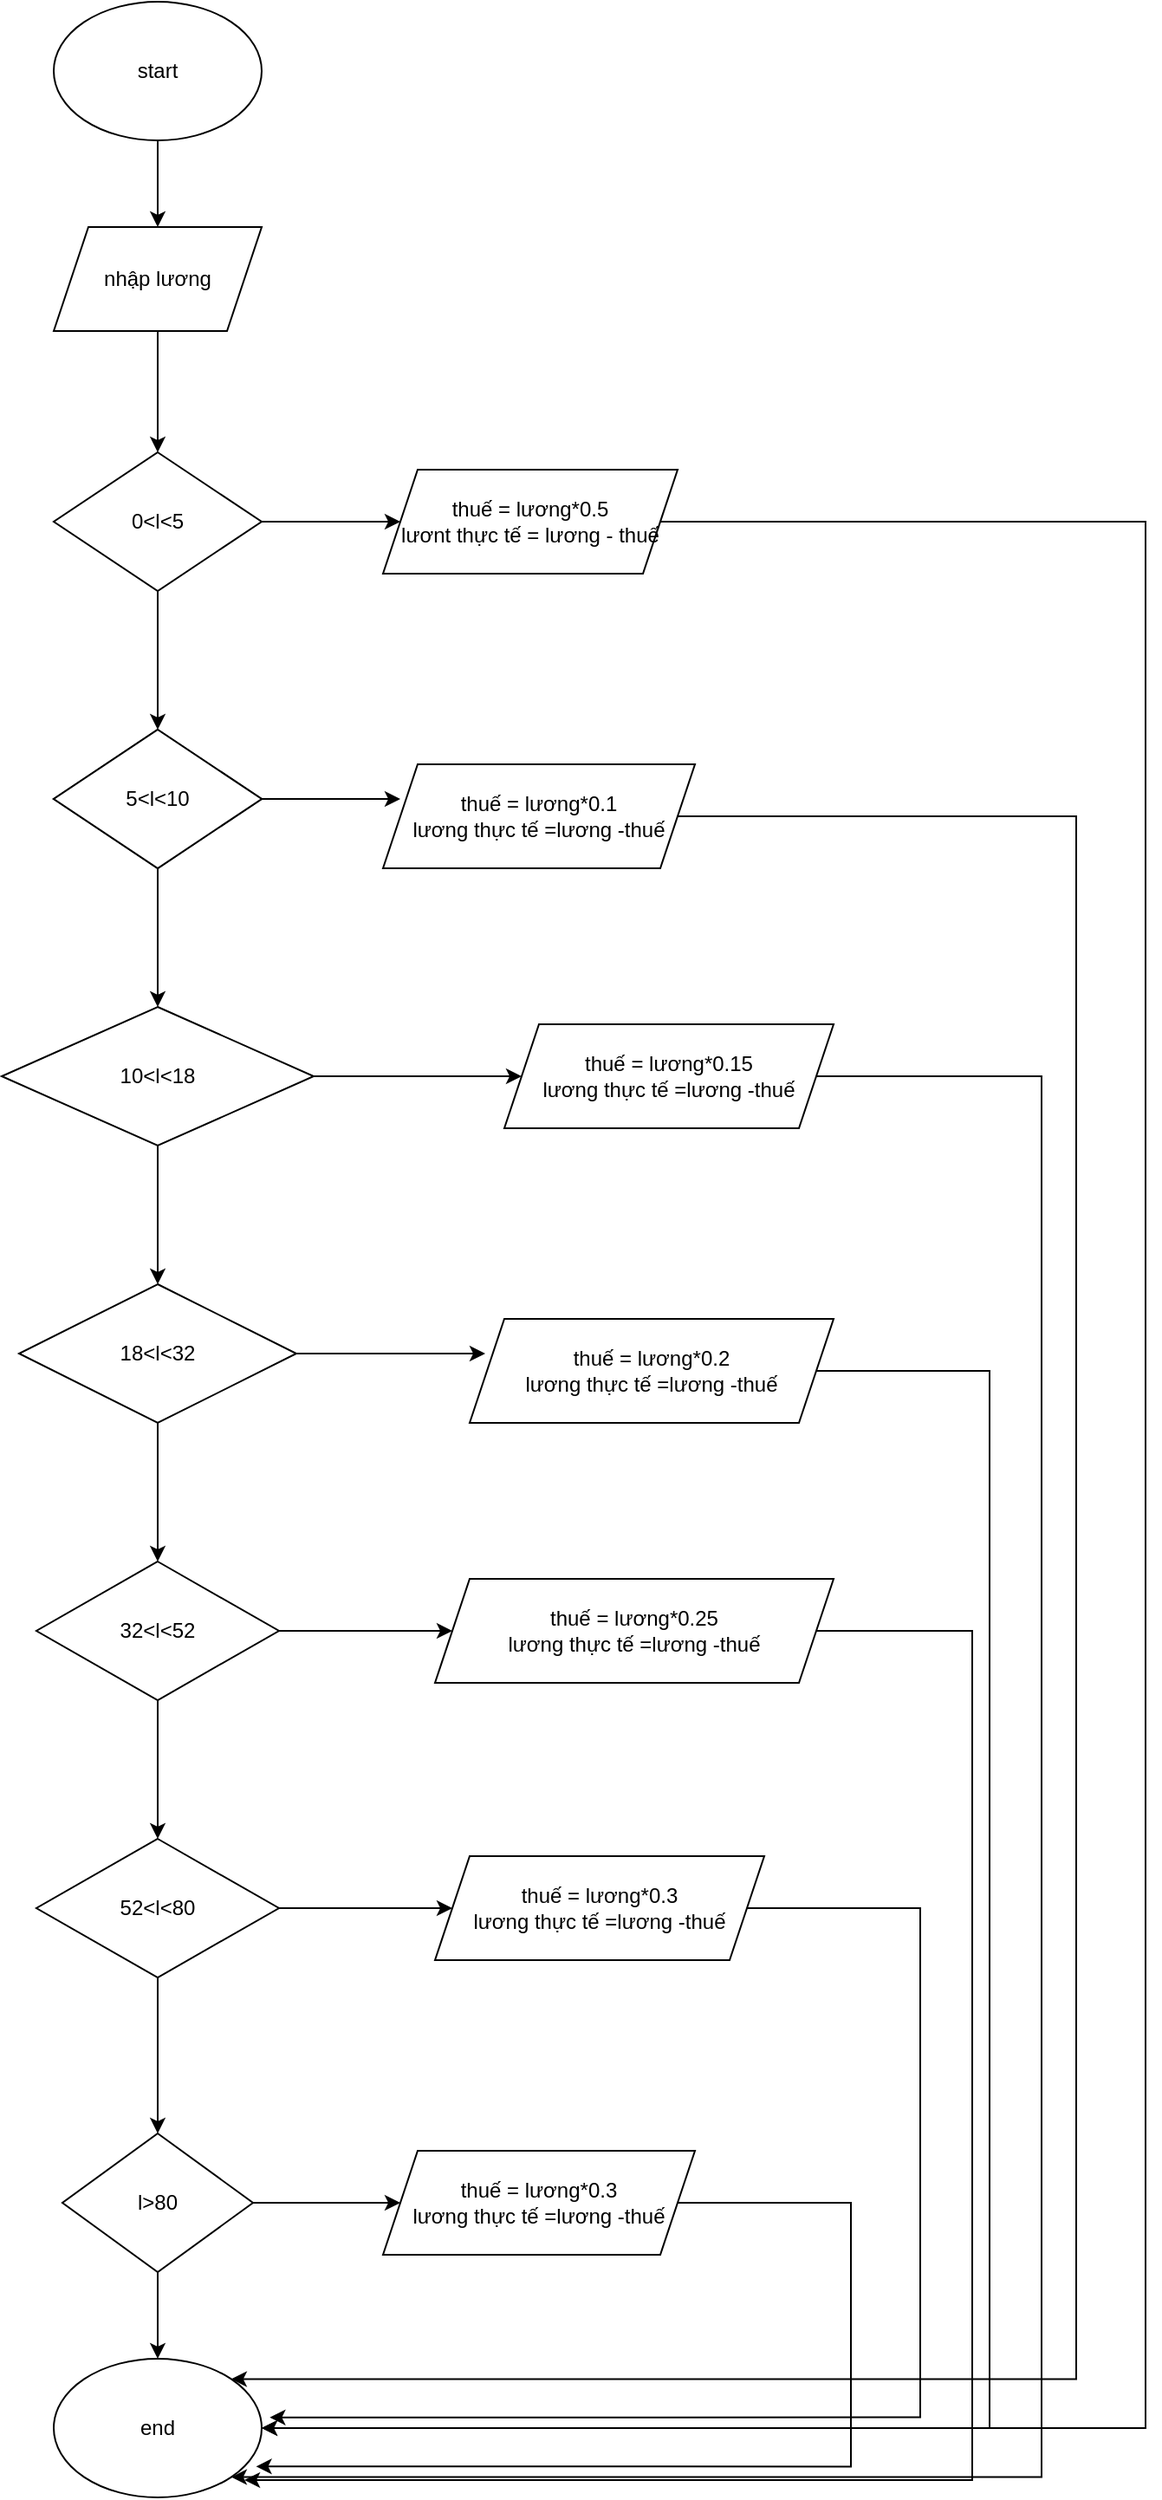 <mxfile version="22.0.3" type="device">
  <diagram name="Trang-1" id="wxNzTAk28ykf4LgzRhvq">
    <mxGraphModel dx="898" dy="543" grid="1" gridSize="10" guides="1" tooltips="1" connect="1" arrows="1" fold="1" page="1" pageScale="1" pageWidth="1169" pageHeight="1654" math="0" shadow="0">
      <root>
        <mxCell id="0" />
        <mxCell id="1" parent="0" />
        <mxCell id="v54T6xPFnGA2U_vexo2_-3" value="" style="edgeStyle=orthogonalEdgeStyle;rounded=0;orthogonalLoop=1;jettySize=auto;html=1;" edge="1" parent="1" source="v54T6xPFnGA2U_vexo2_-1" target="v54T6xPFnGA2U_vexo2_-2">
          <mxGeometry relative="1" as="geometry" />
        </mxCell>
        <mxCell id="v54T6xPFnGA2U_vexo2_-1" value="start" style="ellipse;whiteSpace=wrap;html=1;" vertex="1" parent="1">
          <mxGeometry x="430" y="150" width="120" height="80" as="geometry" />
        </mxCell>
        <mxCell id="v54T6xPFnGA2U_vexo2_-5" value="" style="edgeStyle=orthogonalEdgeStyle;rounded=0;orthogonalLoop=1;jettySize=auto;html=1;" edge="1" parent="1" source="v54T6xPFnGA2U_vexo2_-2" target="v54T6xPFnGA2U_vexo2_-4">
          <mxGeometry relative="1" as="geometry" />
        </mxCell>
        <mxCell id="v54T6xPFnGA2U_vexo2_-2" value="nhập lương" style="shape=parallelogram;perimeter=parallelogramPerimeter;whiteSpace=wrap;html=1;fixedSize=1;" vertex="1" parent="1">
          <mxGeometry x="430" y="280" width="120" height="60" as="geometry" />
        </mxCell>
        <mxCell id="v54T6xPFnGA2U_vexo2_-7" value="" style="edgeStyle=orthogonalEdgeStyle;rounded=0;orthogonalLoop=1;jettySize=auto;html=1;" edge="1" parent="1" source="v54T6xPFnGA2U_vexo2_-4">
          <mxGeometry relative="1" as="geometry">
            <mxPoint x="630" y="450" as="targetPoint" />
          </mxGeometry>
        </mxCell>
        <mxCell id="v54T6xPFnGA2U_vexo2_-10" value="" style="edgeStyle=orthogonalEdgeStyle;rounded=0;orthogonalLoop=1;jettySize=auto;html=1;" edge="1" parent="1" source="v54T6xPFnGA2U_vexo2_-4" target="v54T6xPFnGA2U_vexo2_-9">
          <mxGeometry relative="1" as="geometry" />
        </mxCell>
        <mxCell id="v54T6xPFnGA2U_vexo2_-4" value="0&amp;lt;l&amp;lt;5" style="rhombus;whiteSpace=wrap;html=1;" vertex="1" parent="1">
          <mxGeometry x="430" y="410" width="120" height="80" as="geometry" />
        </mxCell>
        <mxCell id="v54T6xPFnGA2U_vexo2_-41" style="edgeStyle=orthogonalEdgeStyle;rounded=0;orthogonalLoop=1;jettySize=auto;html=1;exitX=1;exitY=0.5;exitDx=0;exitDy=0;entryX=1;entryY=0.5;entryDx=0;entryDy=0;" edge="1" parent="1" source="v54T6xPFnGA2U_vexo2_-8" target="v54T6xPFnGA2U_vexo2_-39">
          <mxGeometry relative="1" as="geometry">
            <Array as="points">
              <mxPoint x="1060" y="450" />
              <mxPoint x="1060" y="1550" />
            </Array>
          </mxGeometry>
        </mxCell>
        <mxCell id="v54T6xPFnGA2U_vexo2_-8" value="thuế = lương*0.5&lt;br&gt;lươnt thực tế = lương - thuế" style="shape=parallelogram;perimeter=parallelogramPerimeter;whiteSpace=wrap;html=1;fixedSize=1;" vertex="1" parent="1">
          <mxGeometry x="620" y="420" width="170" height="60" as="geometry" />
        </mxCell>
        <mxCell id="v54T6xPFnGA2U_vexo2_-12" value="" style="edgeStyle=orthogonalEdgeStyle;rounded=0;orthogonalLoop=1;jettySize=auto;html=1;" edge="1" parent="1" source="v54T6xPFnGA2U_vexo2_-9">
          <mxGeometry relative="1" as="geometry">
            <mxPoint x="490" y="730" as="targetPoint" />
          </mxGeometry>
        </mxCell>
        <mxCell id="v54T6xPFnGA2U_vexo2_-9" value="0&amp;lt;l&amp;lt;5" style="rhombus;whiteSpace=wrap;html=1;" vertex="1" parent="1">
          <mxGeometry x="430" y="570" width="120" height="80" as="geometry" />
        </mxCell>
        <mxCell id="v54T6xPFnGA2U_vexo2_-15" value="" style="edgeStyle=orthogonalEdgeStyle;rounded=0;orthogonalLoop=1;jettySize=auto;html=1;" edge="1" parent="1" source="v54T6xPFnGA2U_vexo2_-13">
          <mxGeometry relative="1" as="geometry">
            <mxPoint x="630" y="610" as="targetPoint" />
          </mxGeometry>
        </mxCell>
        <mxCell id="v54T6xPFnGA2U_vexo2_-13" value="5&amp;lt;l&amp;lt;10" style="rhombus;whiteSpace=wrap;html=1;" vertex="1" parent="1">
          <mxGeometry x="430" y="570" width="120" height="80" as="geometry" />
        </mxCell>
        <mxCell id="v54T6xPFnGA2U_vexo2_-42" style="edgeStyle=orthogonalEdgeStyle;rounded=0;orthogonalLoop=1;jettySize=auto;html=1;exitX=1;exitY=0.5;exitDx=0;exitDy=0;entryX=1;entryY=0;entryDx=0;entryDy=0;" edge="1" parent="1" source="v54T6xPFnGA2U_vexo2_-16" target="v54T6xPFnGA2U_vexo2_-39">
          <mxGeometry relative="1" as="geometry">
            <Array as="points">
              <mxPoint x="1020" y="620" />
              <mxPoint x="1020" y="1522" />
            </Array>
          </mxGeometry>
        </mxCell>
        <mxCell id="v54T6xPFnGA2U_vexo2_-16" value="thuế = lương*0.1&lt;br&gt;lương thực tế =lương -thuế" style="shape=parallelogram;perimeter=parallelogramPerimeter;whiteSpace=wrap;html=1;fixedSize=1;" vertex="1" parent="1">
          <mxGeometry x="620" y="590" width="180" height="60" as="geometry" />
        </mxCell>
        <mxCell id="v54T6xPFnGA2U_vexo2_-19" value="" style="edgeStyle=orthogonalEdgeStyle;rounded=0;orthogonalLoop=1;jettySize=auto;html=1;" edge="1" parent="1" source="v54T6xPFnGA2U_vexo2_-17" target="v54T6xPFnGA2U_vexo2_-18">
          <mxGeometry relative="1" as="geometry" />
        </mxCell>
        <mxCell id="v54T6xPFnGA2U_vexo2_-21" value="" style="edgeStyle=orthogonalEdgeStyle;rounded=0;orthogonalLoop=1;jettySize=auto;html=1;" edge="1" parent="1" source="v54T6xPFnGA2U_vexo2_-17" target="v54T6xPFnGA2U_vexo2_-20">
          <mxGeometry relative="1" as="geometry" />
        </mxCell>
        <mxCell id="v54T6xPFnGA2U_vexo2_-17" value="10&amp;lt;l&amp;lt;18" style="rhombus;whiteSpace=wrap;html=1;" vertex="1" parent="1">
          <mxGeometry x="400" y="730" width="180" height="80" as="geometry" />
        </mxCell>
        <mxCell id="v54T6xPFnGA2U_vexo2_-43" style="edgeStyle=orthogonalEdgeStyle;rounded=0;orthogonalLoop=1;jettySize=auto;html=1;exitX=1;exitY=0.5;exitDx=0;exitDy=0;entryX=1;entryY=1;entryDx=0;entryDy=0;" edge="1" parent="1" source="v54T6xPFnGA2U_vexo2_-18" target="v54T6xPFnGA2U_vexo2_-39">
          <mxGeometry relative="1" as="geometry">
            <Array as="points">
              <mxPoint x="1000" y="770" />
              <mxPoint x="1000" y="1578" />
            </Array>
          </mxGeometry>
        </mxCell>
        <mxCell id="v54T6xPFnGA2U_vexo2_-18" value="thuế = lương*0.15&lt;br&gt;lương thực tế =lương -thuế" style="shape=parallelogram;perimeter=parallelogramPerimeter;whiteSpace=wrap;html=1;fixedSize=1;" vertex="1" parent="1">
          <mxGeometry x="690" y="740" width="190" height="60" as="geometry" />
        </mxCell>
        <mxCell id="v54T6xPFnGA2U_vexo2_-24" value="" style="edgeStyle=orthogonalEdgeStyle;rounded=0;orthogonalLoop=1;jettySize=auto;html=1;" edge="1" parent="1" source="v54T6xPFnGA2U_vexo2_-20">
          <mxGeometry relative="1" as="geometry">
            <mxPoint x="679" y="930" as="targetPoint" />
          </mxGeometry>
        </mxCell>
        <mxCell id="v54T6xPFnGA2U_vexo2_-27" value="" style="edgeStyle=orthogonalEdgeStyle;rounded=0;orthogonalLoop=1;jettySize=auto;html=1;" edge="1" parent="1" source="v54T6xPFnGA2U_vexo2_-20" target="v54T6xPFnGA2U_vexo2_-26">
          <mxGeometry relative="1" as="geometry" />
        </mxCell>
        <mxCell id="v54T6xPFnGA2U_vexo2_-20" value="18&amp;lt;l&amp;lt;32" style="rhombus;whiteSpace=wrap;html=1;" vertex="1" parent="1">
          <mxGeometry x="410" y="890" width="160" height="80" as="geometry" />
        </mxCell>
        <mxCell id="v54T6xPFnGA2U_vexo2_-44" style="edgeStyle=orthogonalEdgeStyle;rounded=0;orthogonalLoop=1;jettySize=auto;html=1;exitX=1;exitY=0.5;exitDx=0;exitDy=0;entryX=1;entryY=0.5;entryDx=0;entryDy=0;" edge="1" parent="1" source="v54T6xPFnGA2U_vexo2_-25" target="v54T6xPFnGA2U_vexo2_-39">
          <mxGeometry relative="1" as="geometry">
            <Array as="points">
              <mxPoint x="970" y="940" />
              <mxPoint x="970" y="1550" />
            </Array>
          </mxGeometry>
        </mxCell>
        <mxCell id="v54T6xPFnGA2U_vexo2_-25" value="thuế = lương*0.2&lt;br&gt;lương thực tế =lương -thuế" style="shape=parallelogram;perimeter=parallelogramPerimeter;whiteSpace=wrap;html=1;fixedSize=1;" vertex="1" parent="1">
          <mxGeometry x="670" y="910" width="210" height="60" as="geometry" />
        </mxCell>
        <mxCell id="v54T6xPFnGA2U_vexo2_-29" value="" style="edgeStyle=orthogonalEdgeStyle;rounded=0;orthogonalLoop=1;jettySize=auto;html=1;" edge="1" parent="1" source="v54T6xPFnGA2U_vexo2_-26" target="v54T6xPFnGA2U_vexo2_-28">
          <mxGeometry relative="1" as="geometry" />
        </mxCell>
        <mxCell id="v54T6xPFnGA2U_vexo2_-31" value="" style="edgeStyle=orthogonalEdgeStyle;rounded=0;orthogonalLoop=1;jettySize=auto;html=1;" edge="1" parent="1" source="v54T6xPFnGA2U_vexo2_-26" target="v54T6xPFnGA2U_vexo2_-30">
          <mxGeometry relative="1" as="geometry" />
        </mxCell>
        <mxCell id="v54T6xPFnGA2U_vexo2_-26" value="32&amp;lt;l&amp;lt;52&lt;br&gt;" style="rhombus;whiteSpace=wrap;html=1;" vertex="1" parent="1">
          <mxGeometry x="420" y="1050" width="140" height="80" as="geometry" />
        </mxCell>
        <mxCell id="v54T6xPFnGA2U_vexo2_-28" value="thuế = lương*0.25&lt;br&gt;lương thực tế =lương -thuế" style="shape=parallelogram;perimeter=parallelogramPerimeter;whiteSpace=wrap;html=1;fixedSize=1;" vertex="1" parent="1">
          <mxGeometry x="650" y="1060" width="230" height="60" as="geometry" />
        </mxCell>
        <mxCell id="v54T6xPFnGA2U_vexo2_-33" value="" style="edgeStyle=orthogonalEdgeStyle;rounded=0;orthogonalLoop=1;jettySize=auto;html=1;" edge="1" parent="1" source="v54T6xPFnGA2U_vexo2_-30" target="v54T6xPFnGA2U_vexo2_-32">
          <mxGeometry relative="1" as="geometry" />
        </mxCell>
        <mxCell id="v54T6xPFnGA2U_vexo2_-35" value="" style="edgeStyle=orthogonalEdgeStyle;rounded=0;orthogonalLoop=1;jettySize=auto;html=1;" edge="1" parent="1" source="v54T6xPFnGA2U_vexo2_-30">
          <mxGeometry relative="1" as="geometry">
            <mxPoint x="490" y="1380" as="targetPoint" />
          </mxGeometry>
        </mxCell>
        <mxCell id="v54T6xPFnGA2U_vexo2_-30" value="52&amp;lt;l&amp;lt;80" style="rhombus;whiteSpace=wrap;html=1;" vertex="1" parent="1">
          <mxGeometry x="420" y="1210" width="140" height="80" as="geometry" />
        </mxCell>
        <mxCell id="v54T6xPFnGA2U_vexo2_-32" value="thuế = lương*0.3&lt;br&gt;lương thực tế =lương -thuế" style="shape=parallelogram;perimeter=parallelogramPerimeter;whiteSpace=wrap;html=1;fixedSize=1;" vertex="1" parent="1">
          <mxGeometry x="650" y="1220" width="190" height="60" as="geometry" />
        </mxCell>
        <mxCell id="v54T6xPFnGA2U_vexo2_-38" value="" style="edgeStyle=orthogonalEdgeStyle;rounded=0;orthogonalLoop=1;jettySize=auto;html=1;" edge="1" parent="1" source="v54T6xPFnGA2U_vexo2_-36" target="v54T6xPFnGA2U_vexo2_-37">
          <mxGeometry relative="1" as="geometry" />
        </mxCell>
        <mxCell id="v54T6xPFnGA2U_vexo2_-40" value="" style="edgeStyle=orthogonalEdgeStyle;rounded=0;orthogonalLoop=1;jettySize=auto;html=1;" edge="1" parent="1" source="v54T6xPFnGA2U_vexo2_-36" target="v54T6xPFnGA2U_vexo2_-39">
          <mxGeometry relative="1" as="geometry" />
        </mxCell>
        <mxCell id="v54T6xPFnGA2U_vexo2_-36" value="l&amp;gt;80" style="rhombus;whiteSpace=wrap;html=1;" vertex="1" parent="1">
          <mxGeometry x="435" y="1380" width="110" height="80" as="geometry" />
        </mxCell>
        <mxCell id="v54T6xPFnGA2U_vexo2_-37" value="thuế = lương*0.3&lt;br&gt;lương thực tế =lương -thuế" style="shape=parallelogram;perimeter=parallelogramPerimeter;whiteSpace=wrap;html=1;fixedSize=1;" vertex="1" parent="1">
          <mxGeometry x="620" y="1390" width="180" height="60" as="geometry" />
        </mxCell>
        <mxCell id="v54T6xPFnGA2U_vexo2_-39" value="end&lt;br&gt;" style="ellipse;whiteSpace=wrap;html=1;" vertex="1" parent="1">
          <mxGeometry x="430" y="1510" width="120" height="80" as="geometry" />
        </mxCell>
        <mxCell id="v54T6xPFnGA2U_vexo2_-46" style="edgeStyle=orthogonalEdgeStyle;rounded=0;orthogonalLoop=1;jettySize=auto;html=1;exitX=1;exitY=0.5;exitDx=0;exitDy=0;entryX=0.917;entryY=0.875;entryDx=0;entryDy=0;entryPerimeter=0;" edge="1" parent="1" source="v54T6xPFnGA2U_vexo2_-28" target="v54T6xPFnGA2U_vexo2_-39">
          <mxGeometry relative="1" as="geometry">
            <Array as="points">
              <mxPoint x="960" y="1090" />
              <mxPoint x="960" y="1580" />
            </Array>
          </mxGeometry>
        </mxCell>
        <mxCell id="v54T6xPFnGA2U_vexo2_-47" style="edgeStyle=orthogonalEdgeStyle;rounded=0;orthogonalLoop=1;jettySize=auto;html=1;exitX=1;exitY=0.5;exitDx=0;exitDy=0;entryX=1.039;entryY=0.423;entryDx=0;entryDy=0;entryPerimeter=0;" edge="1" parent="1" source="v54T6xPFnGA2U_vexo2_-32" target="v54T6xPFnGA2U_vexo2_-39">
          <mxGeometry relative="1" as="geometry">
            <Array as="points">
              <mxPoint x="930" y="1250" />
              <mxPoint x="930" y="1544" />
            </Array>
          </mxGeometry>
        </mxCell>
        <mxCell id="v54T6xPFnGA2U_vexo2_-48" style="edgeStyle=orthogonalEdgeStyle;rounded=0;orthogonalLoop=1;jettySize=auto;html=1;exitX=1;exitY=0.5;exitDx=0;exitDy=0;entryX=0.973;entryY=0.777;entryDx=0;entryDy=0;entryPerimeter=0;" edge="1" parent="1" source="v54T6xPFnGA2U_vexo2_-37" target="v54T6xPFnGA2U_vexo2_-39">
          <mxGeometry relative="1" as="geometry">
            <Array as="points">
              <mxPoint x="890" y="1420" />
              <mxPoint x="890" y="1572" />
            </Array>
          </mxGeometry>
        </mxCell>
      </root>
    </mxGraphModel>
  </diagram>
</mxfile>
